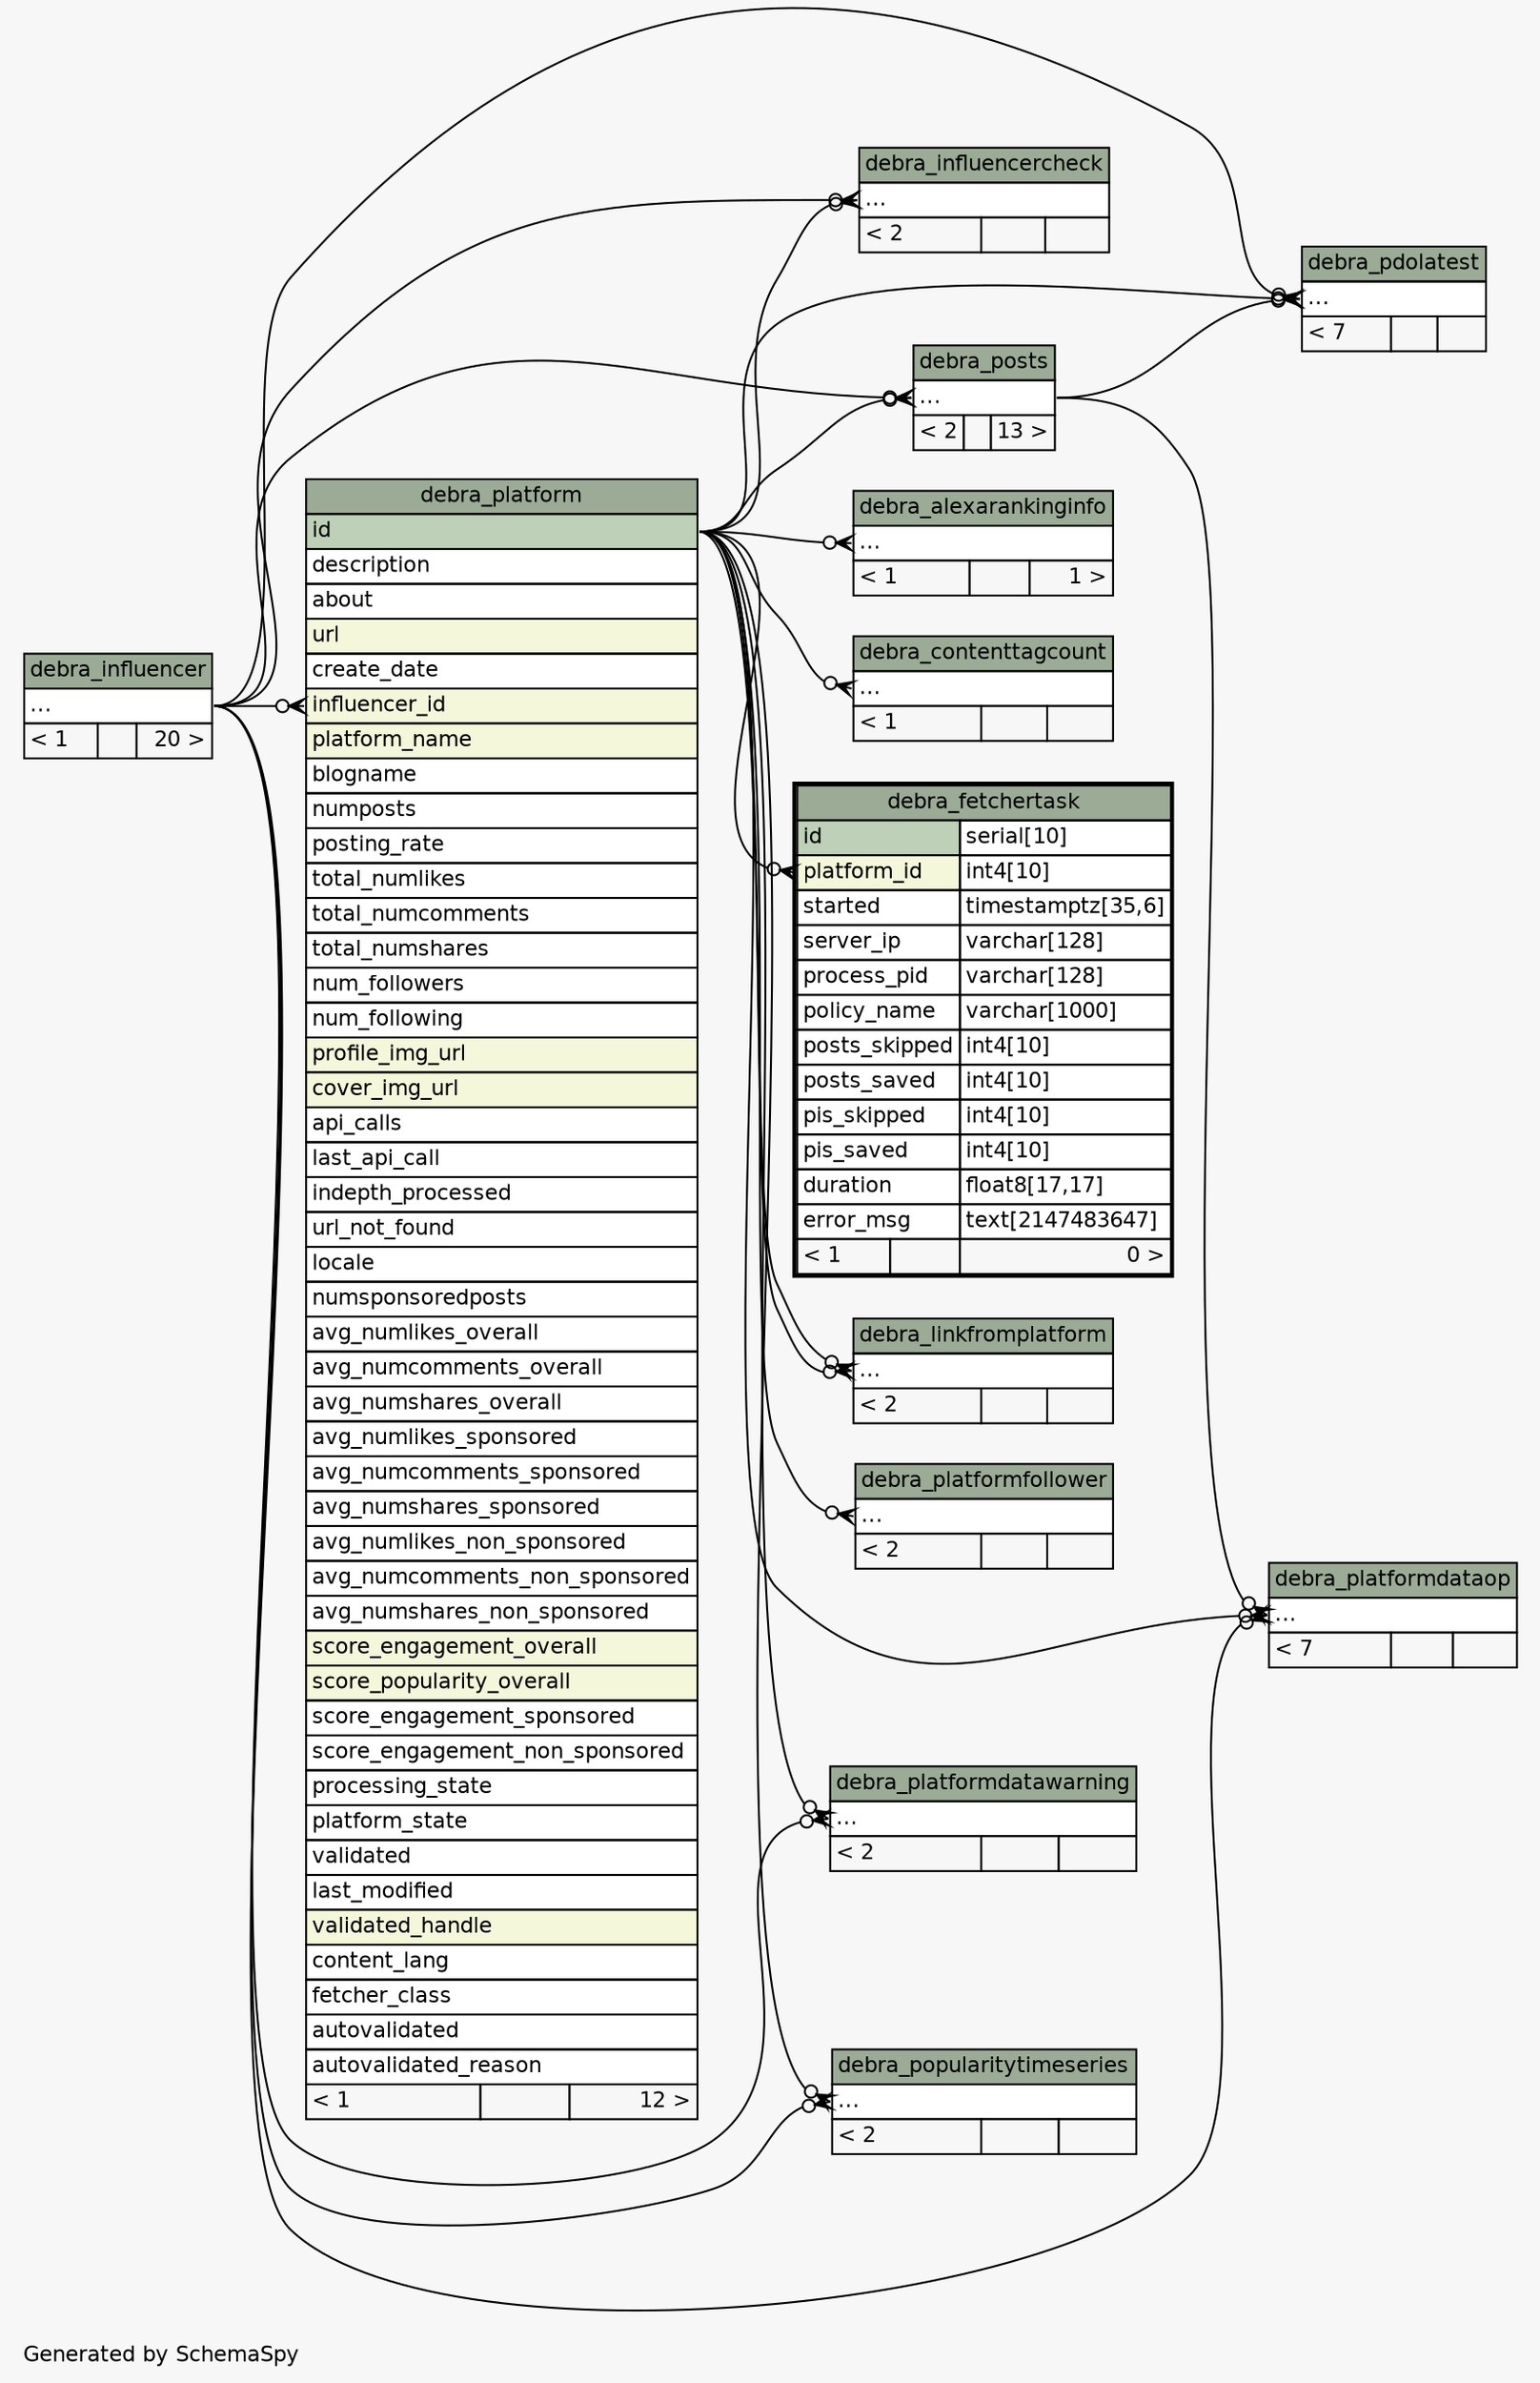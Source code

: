 // dot 2.36.0 on Linux 3.17.0-rc4-a1
// SchemaSpy rev 590
digraph "twoDegreesRelationshipsDiagram" {
  graph [
    rankdir="RL"
    bgcolor="#f7f7f7"
    label="\nGenerated by SchemaSpy"
    labeljust="l"
    nodesep="0.18"
    ranksep="0.46"
    fontname="Helvetica"
    fontsize="11"
  ];
  node [
    fontname="Helvetica"
    fontsize="11"
    shape="plaintext"
  ];
  edge [
    arrowsize="0.8"
  ];
  "debra_alexarankinginfo":"elipses":w -> "debra_platform":"id":e [arrowhead=none dir=back arrowtail=crowodot];
  "debra_contenttagcount":"elipses":w -> "debra_platform":"id":e [arrowhead=none dir=back arrowtail=crowodot];
  "debra_fetchertask":"platform_id":w -> "debra_platform":"id":e [arrowhead=none dir=back arrowtail=crowodot];
  "debra_influencercheck":"elipses":w -> "debra_influencer":"elipses":e [arrowhead=none dir=back arrowtail=crowodot];
  "debra_influencercheck":"elipses":w -> "debra_platform":"id":e [arrowhead=none dir=back arrowtail=crowodot];
  "debra_linkfromplatform":"elipses":w -> "debra_platform":"id":e [arrowhead=none dir=back arrowtail=crowodot];
  "debra_linkfromplatform":"elipses":w -> "debra_platform":"id":e [arrowhead=none dir=back arrowtail=crowodot];
  "debra_pdolatest":"elipses":w -> "debra_influencer":"elipses":e [arrowhead=none dir=back arrowtail=crowodot];
  "debra_pdolatest":"elipses":w -> "debra_platform":"id":e [arrowhead=none dir=back arrowtail=crowodot];
  "debra_pdolatest":"elipses":w -> "debra_posts":"elipses":e [arrowhead=none dir=back arrowtail=crowodot];
  "debra_platform":"influencer_id":w -> "debra_influencer":"elipses":e [arrowhead=none dir=back arrowtail=crowodot];
  "debra_platformdataop":"elipses":w -> "debra_influencer":"elipses":e [arrowhead=none dir=back arrowtail=crowodot];
  "debra_platformdataop":"elipses":w -> "debra_platform":"id":e [arrowhead=none dir=back arrowtail=crowodot];
  "debra_platformdataop":"elipses":w -> "debra_posts":"elipses":e [arrowhead=none dir=back arrowtail=crowodot];
  "debra_platformdatawarning":"elipses":w -> "debra_influencer":"elipses":e [arrowhead=none dir=back arrowtail=crowodot];
  "debra_platformdatawarning":"elipses":w -> "debra_platform":"id":e [arrowhead=none dir=back arrowtail=crowodot];
  "debra_platformfollower":"elipses":w -> "debra_platform":"id":e [arrowhead=none dir=back arrowtail=crowodot];
  "debra_popularitytimeseries":"elipses":w -> "debra_influencer":"elipses":e [arrowhead=none dir=back arrowtail=crowodot];
  "debra_popularitytimeseries":"elipses":w -> "debra_platform":"id":e [arrowhead=none dir=back arrowtail=crowodot];
  "debra_posts":"elipses":w -> "debra_influencer":"elipses":e [arrowhead=none dir=back arrowtail=crowodot];
  "debra_posts":"elipses":w -> "debra_platform":"id":e [arrowhead=none dir=back arrowtail=crowodot];
  "debra_alexarankinginfo" [
    label=<
    <TABLE BORDER="0" CELLBORDER="1" CELLSPACING="0" BGCOLOR="#ffffff">
      <TR><TD COLSPAN="3" BGCOLOR="#9bab96" ALIGN="CENTER">debra_alexarankinginfo</TD></TR>
      <TR><TD PORT="elipses" COLSPAN="3" ALIGN="LEFT">...</TD></TR>
      <TR><TD ALIGN="LEFT" BGCOLOR="#f7f7f7">&lt; 1</TD><TD ALIGN="RIGHT" BGCOLOR="#f7f7f7">  </TD><TD ALIGN="RIGHT" BGCOLOR="#f7f7f7">1 &gt;</TD></TR>
    </TABLE>>
    URL="debra_alexarankinginfo.html"
    tooltip="debra_alexarankinginfo"
  ];
  "debra_contenttagcount" [
    label=<
    <TABLE BORDER="0" CELLBORDER="1" CELLSPACING="0" BGCOLOR="#ffffff">
      <TR><TD COLSPAN="3" BGCOLOR="#9bab96" ALIGN="CENTER">debra_contenttagcount</TD></TR>
      <TR><TD PORT="elipses" COLSPAN="3" ALIGN="LEFT">...</TD></TR>
      <TR><TD ALIGN="LEFT" BGCOLOR="#f7f7f7">&lt; 1</TD><TD ALIGN="RIGHT" BGCOLOR="#f7f7f7">  </TD><TD ALIGN="RIGHT" BGCOLOR="#f7f7f7">  </TD></TR>
    </TABLE>>
    URL="debra_contenttagcount.html"
    tooltip="debra_contenttagcount"
  ];
  "debra_fetchertask" [
    label=<
    <TABLE BORDER="2" CELLBORDER="1" CELLSPACING="0" BGCOLOR="#ffffff">
      <TR><TD COLSPAN="3" BGCOLOR="#9bab96" ALIGN="CENTER">debra_fetchertask</TD></TR>
      <TR><TD PORT="id" COLSPAN="2" BGCOLOR="#bed1b8" ALIGN="LEFT">id</TD><TD PORT="id.type" ALIGN="LEFT">serial[10]</TD></TR>
      <TR><TD PORT="platform_id" COLSPAN="2" BGCOLOR="#f4f7da" ALIGN="LEFT">platform_id</TD><TD PORT="platform_id.type" ALIGN="LEFT">int4[10]</TD></TR>
      <TR><TD PORT="started" COLSPAN="2" ALIGN="LEFT">started</TD><TD PORT="started.type" ALIGN="LEFT">timestamptz[35,6]</TD></TR>
      <TR><TD PORT="server_ip" COLSPAN="2" ALIGN="LEFT">server_ip</TD><TD PORT="server_ip.type" ALIGN="LEFT">varchar[128]</TD></TR>
      <TR><TD PORT="process_pid" COLSPAN="2" ALIGN="LEFT">process_pid</TD><TD PORT="process_pid.type" ALIGN="LEFT">varchar[128]</TD></TR>
      <TR><TD PORT="policy_name" COLSPAN="2" ALIGN="LEFT">policy_name</TD><TD PORT="policy_name.type" ALIGN="LEFT">varchar[1000]</TD></TR>
      <TR><TD PORT="posts_skipped" COLSPAN="2" ALIGN="LEFT">posts_skipped</TD><TD PORT="posts_skipped.type" ALIGN="LEFT">int4[10]</TD></TR>
      <TR><TD PORT="posts_saved" COLSPAN="2" ALIGN="LEFT">posts_saved</TD><TD PORT="posts_saved.type" ALIGN="LEFT">int4[10]</TD></TR>
      <TR><TD PORT="pis_skipped" COLSPAN="2" ALIGN="LEFT">pis_skipped</TD><TD PORT="pis_skipped.type" ALIGN="LEFT">int4[10]</TD></TR>
      <TR><TD PORT="pis_saved" COLSPAN="2" ALIGN="LEFT">pis_saved</TD><TD PORT="pis_saved.type" ALIGN="LEFT">int4[10]</TD></TR>
      <TR><TD PORT="duration" COLSPAN="2" ALIGN="LEFT">duration</TD><TD PORT="duration.type" ALIGN="LEFT">float8[17,17]</TD></TR>
      <TR><TD PORT="error_msg" COLSPAN="2" ALIGN="LEFT">error_msg</TD><TD PORT="error_msg.type" ALIGN="LEFT">text[2147483647]</TD></TR>
      <TR><TD ALIGN="LEFT" BGCOLOR="#f7f7f7">&lt; 1</TD><TD ALIGN="RIGHT" BGCOLOR="#f7f7f7">  </TD><TD ALIGN="RIGHT" BGCOLOR="#f7f7f7">0 &gt;</TD></TR>
    </TABLE>>
    URL="debra_fetchertask.html"
    tooltip="debra_fetchertask"
  ];
  "debra_influencer" [
    label=<
    <TABLE BORDER="0" CELLBORDER="1" CELLSPACING="0" BGCOLOR="#ffffff">
      <TR><TD COLSPAN="3" BGCOLOR="#9bab96" ALIGN="CENTER">debra_influencer</TD></TR>
      <TR><TD PORT="elipses" COLSPAN="3" ALIGN="LEFT">...</TD></TR>
      <TR><TD ALIGN="LEFT" BGCOLOR="#f7f7f7">&lt; 1</TD><TD ALIGN="RIGHT" BGCOLOR="#f7f7f7">  </TD><TD ALIGN="RIGHT" BGCOLOR="#f7f7f7">20 &gt;</TD></TR>
    </TABLE>>
    URL="debra_influencer.html"
    tooltip="debra_influencer"
  ];
  "debra_influencercheck" [
    label=<
    <TABLE BORDER="0" CELLBORDER="1" CELLSPACING="0" BGCOLOR="#ffffff">
      <TR><TD COLSPAN="3" BGCOLOR="#9bab96" ALIGN="CENTER">debra_influencercheck</TD></TR>
      <TR><TD PORT="elipses" COLSPAN="3" ALIGN="LEFT">...</TD></TR>
      <TR><TD ALIGN="LEFT" BGCOLOR="#f7f7f7">&lt; 2</TD><TD ALIGN="RIGHT" BGCOLOR="#f7f7f7">  </TD><TD ALIGN="RIGHT" BGCOLOR="#f7f7f7">  </TD></TR>
    </TABLE>>
    URL="debra_influencercheck.html"
    tooltip="debra_influencercheck"
  ];
  "debra_linkfromplatform" [
    label=<
    <TABLE BORDER="0" CELLBORDER="1" CELLSPACING="0" BGCOLOR="#ffffff">
      <TR><TD COLSPAN="3" BGCOLOR="#9bab96" ALIGN="CENTER">debra_linkfromplatform</TD></TR>
      <TR><TD PORT="elipses" COLSPAN="3" ALIGN="LEFT">...</TD></TR>
      <TR><TD ALIGN="LEFT" BGCOLOR="#f7f7f7">&lt; 2</TD><TD ALIGN="RIGHT" BGCOLOR="#f7f7f7">  </TD><TD ALIGN="RIGHT" BGCOLOR="#f7f7f7">  </TD></TR>
    </TABLE>>
    URL="debra_linkfromplatform.html"
    tooltip="debra_linkfromplatform"
  ];
  "debra_pdolatest" [
    label=<
    <TABLE BORDER="0" CELLBORDER="1" CELLSPACING="0" BGCOLOR="#ffffff">
      <TR><TD COLSPAN="3" BGCOLOR="#9bab96" ALIGN="CENTER">debra_pdolatest</TD></TR>
      <TR><TD PORT="elipses" COLSPAN="3" ALIGN="LEFT">...</TD></TR>
      <TR><TD ALIGN="LEFT" BGCOLOR="#f7f7f7">&lt; 7</TD><TD ALIGN="RIGHT" BGCOLOR="#f7f7f7">  </TD><TD ALIGN="RIGHT" BGCOLOR="#f7f7f7">  </TD></TR>
    </TABLE>>
    URL="debra_pdolatest.html"
    tooltip="debra_pdolatest"
  ];
  "debra_platform" [
    label=<
    <TABLE BORDER="0" CELLBORDER="1" CELLSPACING="0" BGCOLOR="#ffffff">
      <TR><TD COLSPAN="3" BGCOLOR="#9bab96" ALIGN="CENTER">debra_platform</TD></TR>
      <TR><TD PORT="id" COLSPAN="3" BGCOLOR="#bed1b8" ALIGN="LEFT">id</TD></TR>
      <TR><TD PORT="description" COLSPAN="3" ALIGN="LEFT">description</TD></TR>
      <TR><TD PORT="about" COLSPAN="3" ALIGN="LEFT">about</TD></TR>
      <TR><TD PORT="url" COLSPAN="3" BGCOLOR="#f4f7da" ALIGN="LEFT">url</TD></TR>
      <TR><TD PORT="create_date" COLSPAN="3" ALIGN="LEFT">create_date</TD></TR>
      <TR><TD PORT="influencer_id" COLSPAN="3" BGCOLOR="#f4f7da" ALIGN="LEFT">influencer_id</TD></TR>
      <TR><TD PORT="platform_name" COLSPAN="3" BGCOLOR="#f4f7da" ALIGN="LEFT">platform_name</TD></TR>
      <TR><TD PORT="blogname" COLSPAN="3" ALIGN="LEFT">blogname</TD></TR>
      <TR><TD PORT="numposts" COLSPAN="3" ALIGN="LEFT">numposts</TD></TR>
      <TR><TD PORT="posting_rate" COLSPAN="3" ALIGN="LEFT">posting_rate</TD></TR>
      <TR><TD PORT="total_numlikes" COLSPAN="3" ALIGN="LEFT">total_numlikes</TD></TR>
      <TR><TD PORT="total_numcomments" COLSPAN="3" ALIGN="LEFT">total_numcomments</TD></TR>
      <TR><TD PORT="total_numshares" COLSPAN="3" ALIGN="LEFT">total_numshares</TD></TR>
      <TR><TD PORT="num_followers" COLSPAN="3" ALIGN="LEFT">num_followers</TD></TR>
      <TR><TD PORT="num_following" COLSPAN="3" ALIGN="LEFT">num_following</TD></TR>
      <TR><TD PORT="profile_img_url" COLSPAN="3" BGCOLOR="#f4f7da" ALIGN="LEFT">profile_img_url</TD></TR>
      <TR><TD PORT="cover_img_url" COLSPAN="3" BGCOLOR="#f4f7da" ALIGN="LEFT">cover_img_url</TD></TR>
      <TR><TD PORT="api_calls" COLSPAN="3" ALIGN="LEFT">api_calls</TD></TR>
      <TR><TD PORT="last_api_call" COLSPAN="3" ALIGN="LEFT">last_api_call</TD></TR>
      <TR><TD PORT="indepth_processed" COLSPAN="3" ALIGN="LEFT">indepth_processed</TD></TR>
      <TR><TD PORT="url_not_found" COLSPAN="3" ALIGN="LEFT">url_not_found</TD></TR>
      <TR><TD PORT="locale" COLSPAN="3" ALIGN="LEFT">locale</TD></TR>
      <TR><TD PORT="numsponsoredposts" COLSPAN="3" ALIGN="LEFT">numsponsoredposts</TD></TR>
      <TR><TD PORT="avg_numlikes_overall" COLSPAN="3" ALIGN="LEFT">avg_numlikes_overall</TD></TR>
      <TR><TD PORT="avg_numcomments_overall" COLSPAN="3" ALIGN="LEFT">avg_numcomments_overall</TD></TR>
      <TR><TD PORT="avg_numshares_overall" COLSPAN="3" ALIGN="LEFT">avg_numshares_overall</TD></TR>
      <TR><TD PORT="avg_numlikes_sponsored" COLSPAN="3" ALIGN="LEFT">avg_numlikes_sponsored</TD></TR>
      <TR><TD PORT="avg_numcomments_sponsored" COLSPAN="3" ALIGN="LEFT">avg_numcomments_sponsored</TD></TR>
      <TR><TD PORT="avg_numshares_sponsored" COLSPAN="3" ALIGN="LEFT">avg_numshares_sponsored</TD></TR>
      <TR><TD PORT="avg_numlikes_non_sponsored" COLSPAN="3" ALIGN="LEFT">avg_numlikes_non_sponsored</TD></TR>
      <TR><TD PORT="avg_numcomments_non_sponsored" COLSPAN="3" ALIGN="LEFT">avg_numcomments_non_sponsored</TD></TR>
      <TR><TD PORT="avg_numshares_non_sponsored" COLSPAN="3" ALIGN="LEFT">avg_numshares_non_sponsored</TD></TR>
      <TR><TD PORT="score_engagement_overall" COLSPAN="3" BGCOLOR="#f4f7da" ALIGN="LEFT">score_engagement_overall</TD></TR>
      <TR><TD PORT="score_popularity_overall" COLSPAN="3" BGCOLOR="#f4f7da" ALIGN="LEFT">score_popularity_overall</TD></TR>
      <TR><TD PORT="score_engagement_sponsored" COLSPAN="3" ALIGN="LEFT">score_engagement_sponsored</TD></TR>
      <TR><TD PORT="score_engagement_non_sponsored" COLSPAN="3" ALIGN="LEFT">score_engagement_non_sponsored</TD></TR>
      <TR><TD PORT="processing_state" COLSPAN="3" ALIGN="LEFT">processing_state</TD></TR>
      <TR><TD PORT="platform_state" COLSPAN="3" ALIGN="LEFT">platform_state</TD></TR>
      <TR><TD PORT="validated" COLSPAN="3" ALIGN="LEFT">validated</TD></TR>
      <TR><TD PORT="last_modified" COLSPAN="3" ALIGN="LEFT">last_modified</TD></TR>
      <TR><TD PORT="validated_handle" COLSPAN="3" BGCOLOR="#f4f7da" ALIGN="LEFT">validated_handle</TD></TR>
      <TR><TD PORT="content_lang" COLSPAN="3" ALIGN="LEFT">content_lang</TD></TR>
      <TR><TD PORT="fetcher_class" COLSPAN="3" ALIGN="LEFT">fetcher_class</TD></TR>
      <TR><TD PORT="autovalidated" COLSPAN="3" ALIGN="LEFT">autovalidated</TD></TR>
      <TR><TD PORT="autovalidated_reason" COLSPAN="3" ALIGN="LEFT">autovalidated_reason</TD></TR>
      <TR><TD ALIGN="LEFT" BGCOLOR="#f7f7f7">&lt; 1</TD><TD ALIGN="RIGHT" BGCOLOR="#f7f7f7">  </TD><TD ALIGN="RIGHT" BGCOLOR="#f7f7f7">12 &gt;</TD></TR>
    </TABLE>>
    URL="debra_platform.html"
    tooltip="debra_platform"
  ];
  "debra_platformdataop" [
    label=<
    <TABLE BORDER="0" CELLBORDER="1" CELLSPACING="0" BGCOLOR="#ffffff">
      <TR><TD COLSPAN="3" BGCOLOR="#9bab96" ALIGN="CENTER">debra_platformdataop</TD></TR>
      <TR><TD PORT="elipses" COLSPAN="3" ALIGN="LEFT">...</TD></TR>
      <TR><TD ALIGN="LEFT" BGCOLOR="#f7f7f7">&lt; 7</TD><TD ALIGN="RIGHT" BGCOLOR="#f7f7f7">  </TD><TD ALIGN="RIGHT" BGCOLOR="#f7f7f7">  </TD></TR>
    </TABLE>>
    URL="debra_platformdataop.html"
    tooltip="debra_platformdataop"
  ];
  "debra_platformdatawarning" [
    label=<
    <TABLE BORDER="0" CELLBORDER="1" CELLSPACING="0" BGCOLOR="#ffffff">
      <TR><TD COLSPAN="3" BGCOLOR="#9bab96" ALIGN="CENTER">debra_platformdatawarning</TD></TR>
      <TR><TD PORT="elipses" COLSPAN="3" ALIGN="LEFT">...</TD></TR>
      <TR><TD ALIGN="LEFT" BGCOLOR="#f7f7f7">&lt; 2</TD><TD ALIGN="RIGHT" BGCOLOR="#f7f7f7">  </TD><TD ALIGN="RIGHT" BGCOLOR="#f7f7f7">  </TD></TR>
    </TABLE>>
    URL="debra_platformdatawarning.html"
    tooltip="debra_platformdatawarning"
  ];
  "debra_platformfollower" [
    label=<
    <TABLE BORDER="0" CELLBORDER="1" CELLSPACING="0" BGCOLOR="#ffffff">
      <TR><TD COLSPAN="3" BGCOLOR="#9bab96" ALIGN="CENTER">debra_platformfollower</TD></TR>
      <TR><TD PORT="elipses" COLSPAN="3" ALIGN="LEFT">...</TD></TR>
      <TR><TD ALIGN="LEFT" BGCOLOR="#f7f7f7">&lt; 2</TD><TD ALIGN="RIGHT" BGCOLOR="#f7f7f7">  </TD><TD ALIGN="RIGHT" BGCOLOR="#f7f7f7">  </TD></TR>
    </TABLE>>
    URL="debra_platformfollower.html"
    tooltip="debra_platformfollower"
  ];
  "debra_popularitytimeseries" [
    label=<
    <TABLE BORDER="0" CELLBORDER="1" CELLSPACING="0" BGCOLOR="#ffffff">
      <TR><TD COLSPAN="3" BGCOLOR="#9bab96" ALIGN="CENTER">debra_popularitytimeseries</TD></TR>
      <TR><TD PORT="elipses" COLSPAN="3" ALIGN="LEFT">...</TD></TR>
      <TR><TD ALIGN="LEFT" BGCOLOR="#f7f7f7">&lt; 2</TD><TD ALIGN="RIGHT" BGCOLOR="#f7f7f7">  </TD><TD ALIGN="RIGHT" BGCOLOR="#f7f7f7">  </TD></TR>
    </TABLE>>
    URL="debra_popularitytimeseries.html"
    tooltip="debra_popularitytimeseries"
  ];
  "debra_posts" [
    label=<
    <TABLE BORDER="0" CELLBORDER="1" CELLSPACING="0" BGCOLOR="#ffffff">
      <TR><TD COLSPAN="3" BGCOLOR="#9bab96" ALIGN="CENTER">debra_posts</TD></TR>
      <TR><TD PORT="elipses" COLSPAN="3" ALIGN="LEFT">...</TD></TR>
      <TR><TD ALIGN="LEFT" BGCOLOR="#f7f7f7">&lt; 2</TD><TD ALIGN="RIGHT" BGCOLOR="#f7f7f7">  </TD><TD ALIGN="RIGHT" BGCOLOR="#f7f7f7">13 &gt;</TD></TR>
    </TABLE>>
    URL="debra_posts.html"
    tooltip="debra_posts"
  ];
}
